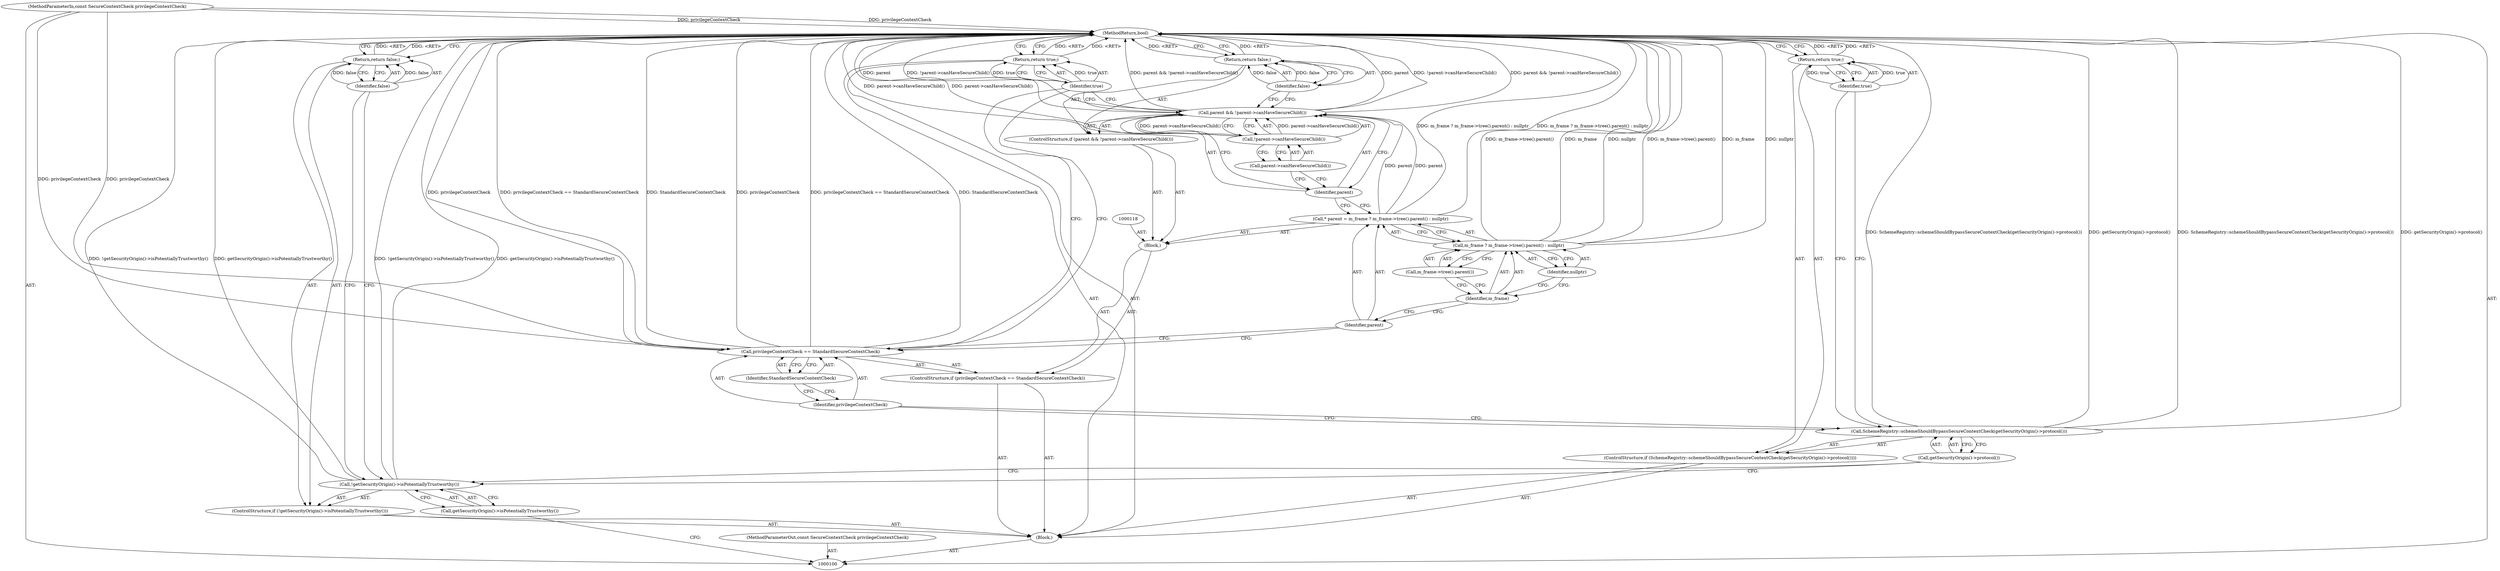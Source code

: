 digraph "1_Chrome_8353baf8d1504dbdd4ad7584ff2466de657521cd_0" {
"1000134" [label="(MethodReturn,bool)"];
"1000101" [label="(MethodParameterIn,const SecureContextCheck privilegeContextCheck)"];
"1000182" [label="(MethodParameterOut,const SecureContextCheck privilegeContextCheck)"];
"1000119" [label="(Call,* parent = m_frame ? m_frame->tree().parent() : nullptr)"];
"1000120" [label="(Identifier,parent)"];
"1000121" [label="(Call,m_frame ? m_frame->tree().parent() : nullptr)"];
"1000122" [label="(Identifier,m_frame)"];
"1000123" [label="(Call,m_frame->tree().parent())"];
"1000124" [label="(Identifier,nullptr)"];
"1000117" [label="(Block,)"];
"1000126" [label="(Call,parent && !parent->canHaveSecureChild())"];
"1000127" [label="(Identifier,parent)"];
"1000128" [label="(Call,!parent->canHaveSecureChild())"];
"1000129" [label="(Call,parent->canHaveSecureChild())"];
"1000125" [label="(ControlStructure,if (parent && !parent->canHaveSecureChild()))"];
"1000130" [label="(Return,return false;)"];
"1000131" [label="(Identifier,false)"];
"1000133" [label="(Identifier,true)"];
"1000132" [label="(Return,return true;)"];
"1000102" [label="(Block,)"];
"1000103" [label="(ControlStructure,if (!getSecurityOrigin()->isPotentiallyTrustworthy()))"];
"1000104" [label="(Call,!getSecurityOrigin()->isPotentiallyTrustworthy())"];
"1000105" [label="(Call,getSecurityOrigin()->isPotentiallyTrustworthy())"];
"1000107" [label="(Identifier,false)"];
"1000106" [label="(Return,return false;)"];
"1000108" [label="(ControlStructure,if (SchemeRegistry::schemeShouldBypassSecureContextCheck(getSecurityOrigin()->protocol())))"];
"1000110" [label="(Call,getSecurityOrigin()->protocol())"];
"1000109" [label="(Call,SchemeRegistry::schemeShouldBypassSecureContextCheck(getSecurityOrigin()->protocol()))"];
"1000112" [label="(Identifier,true)"];
"1000111" [label="(Return,return true;)"];
"1000116" [label="(Identifier,StandardSecureContextCheck)"];
"1000113" [label="(ControlStructure,if (privilegeContextCheck == StandardSecureContextCheck))"];
"1000114" [label="(Call,privilegeContextCheck == StandardSecureContextCheck)"];
"1000115" [label="(Identifier,privilegeContextCheck)"];
"1000134" -> "1000100"  [label="AST: "];
"1000134" -> "1000106"  [label="CFG: "];
"1000134" -> "1000111"  [label="CFG: "];
"1000134" -> "1000130"  [label="CFG: "];
"1000134" -> "1000132"  [label="CFG: "];
"1000111" -> "1000134"  [label="DDG: <RET>"];
"1000106" -> "1000134"  [label="DDG: <RET>"];
"1000126" -> "1000134"  [label="DDG: parent && !parent->canHaveSecureChild()"];
"1000126" -> "1000134"  [label="DDG: parent"];
"1000126" -> "1000134"  [label="DDG: !parent->canHaveSecureChild()"];
"1000104" -> "1000134"  [label="DDG: !getSecurityOrigin()->isPotentiallyTrustworthy()"];
"1000104" -> "1000134"  [label="DDG: getSecurityOrigin()->isPotentiallyTrustworthy()"];
"1000114" -> "1000134"  [label="DDG: privilegeContextCheck == StandardSecureContextCheck"];
"1000114" -> "1000134"  [label="DDG: StandardSecureContextCheck"];
"1000114" -> "1000134"  [label="DDG: privilegeContextCheck"];
"1000121" -> "1000134"  [label="DDG: m_frame->tree().parent()"];
"1000121" -> "1000134"  [label="DDG: m_frame"];
"1000121" -> "1000134"  [label="DDG: nullptr"];
"1000128" -> "1000134"  [label="DDG: parent->canHaveSecureChild()"];
"1000109" -> "1000134"  [label="DDG: SchemeRegistry::schemeShouldBypassSecureContextCheck(getSecurityOrigin()->protocol())"];
"1000109" -> "1000134"  [label="DDG: getSecurityOrigin()->protocol()"];
"1000119" -> "1000134"  [label="DDG: m_frame ? m_frame->tree().parent() : nullptr"];
"1000101" -> "1000134"  [label="DDG: privilegeContextCheck"];
"1000132" -> "1000134"  [label="DDG: <RET>"];
"1000130" -> "1000134"  [label="DDG: <RET>"];
"1000101" -> "1000100"  [label="AST: "];
"1000101" -> "1000134"  [label="DDG: privilegeContextCheck"];
"1000101" -> "1000114"  [label="DDG: privilegeContextCheck"];
"1000182" -> "1000100"  [label="AST: "];
"1000119" -> "1000117"  [label="AST: "];
"1000119" -> "1000121"  [label="CFG: "];
"1000120" -> "1000119"  [label="AST: "];
"1000121" -> "1000119"  [label="AST: "];
"1000127" -> "1000119"  [label="CFG: "];
"1000119" -> "1000134"  [label="DDG: m_frame ? m_frame->tree().parent() : nullptr"];
"1000119" -> "1000126"  [label="DDG: parent"];
"1000120" -> "1000119"  [label="AST: "];
"1000120" -> "1000114"  [label="CFG: "];
"1000122" -> "1000120"  [label="CFG: "];
"1000121" -> "1000119"  [label="AST: "];
"1000121" -> "1000123"  [label="CFG: "];
"1000121" -> "1000124"  [label="CFG: "];
"1000122" -> "1000121"  [label="AST: "];
"1000123" -> "1000121"  [label="AST: "];
"1000124" -> "1000121"  [label="AST: "];
"1000119" -> "1000121"  [label="CFG: "];
"1000121" -> "1000134"  [label="DDG: m_frame->tree().parent()"];
"1000121" -> "1000134"  [label="DDG: m_frame"];
"1000121" -> "1000134"  [label="DDG: nullptr"];
"1000122" -> "1000121"  [label="AST: "];
"1000122" -> "1000120"  [label="CFG: "];
"1000123" -> "1000122"  [label="CFG: "];
"1000124" -> "1000122"  [label="CFG: "];
"1000123" -> "1000121"  [label="AST: "];
"1000123" -> "1000122"  [label="CFG: "];
"1000121" -> "1000123"  [label="CFG: "];
"1000124" -> "1000121"  [label="AST: "];
"1000124" -> "1000122"  [label="CFG: "];
"1000121" -> "1000124"  [label="CFG: "];
"1000117" -> "1000113"  [label="AST: "];
"1000118" -> "1000117"  [label="AST: "];
"1000119" -> "1000117"  [label="AST: "];
"1000125" -> "1000117"  [label="AST: "];
"1000126" -> "1000125"  [label="AST: "];
"1000126" -> "1000127"  [label="CFG: "];
"1000126" -> "1000128"  [label="CFG: "];
"1000127" -> "1000126"  [label="AST: "];
"1000128" -> "1000126"  [label="AST: "];
"1000131" -> "1000126"  [label="CFG: "];
"1000133" -> "1000126"  [label="CFG: "];
"1000126" -> "1000134"  [label="DDG: parent && !parent->canHaveSecureChild()"];
"1000126" -> "1000134"  [label="DDG: parent"];
"1000126" -> "1000134"  [label="DDG: !parent->canHaveSecureChild()"];
"1000119" -> "1000126"  [label="DDG: parent"];
"1000128" -> "1000126"  [label="DDG: parent->canHaveSecureChild()"];
"1000127" -> "1000126"  [label="AST: "];
"1000127" -> "1000119"  [label="CFG: "];
"1000129" -> "1000127"  [label="CFG: "];
"1000126" -> "1000127"  [label="CFG: "];
"1000128" -> "1000126"  [label="AST: "];
"1000128" -> "1000129"  [label="CFG: "];
"1000129" -> "1000128"  [label="AST: "];
"1000126" -> "1000128"  [label="CFG: "];
"1000128" -> "1000134"  [label="DDG: parent->canHaveSecureChild()"];
"1000128" -> "1000126"  [label="DDG: parent->canHaveSecureChild()"];
"1000129" -> "1000128"  [label="AST: "];
"1000129" -> "1000127"  [label="CFG: "];
"1000128" -> "1000129"  [label="CFG: "];
"1000125" -> "1000117"  [label="AST: "];
"1000126" -> "1000125"  [label="AST: "];
"1000130" -> "1000125"  [label="AST: "];
"1000130" -> "1000125"  [label="AST: "];
"1000130" -> "1000131"  [label="CFG: "];
"1000131" -> "1000130"  [label="AST: "];
"1000134" -> "1000130"  [label="CFG: "];
"1000130" -> "1000134"  [label="DDG: <RET>"];
"1000131" -> "1000130"  [label="DDG: false"];
"1000131" -> "1000130"  [label="AST: "];
"1000131" -> "1000126"  [label="CFG: "];
"1000130" -> "1000131"  [label="CFG: "];
"1000131" -> "1000130"  [label="DDG: false"];
"1000133" -> "1000132"  [label="AST: "];
"1000133" -> "1000126"  [label="CFG: "];
"1000133" -> "1000114"  [label="CFG: "];
"1000132" -> "1000133"  [label="CFG: "];
"1000133" -> "1000132"  [label="DDG: true"];
"1000132" -> "1000102"  [label="AST: "];
"1000132" -> "1000133"  [label="CFG: "];
"1000133" -> "1000132"  [label="AST: "];
"1000134" -> "1000132"  [label="CFG: "];
"1000132" -> "1000134"  [label="DDG: <RET>"];
"1000133" -> "1000132"  [label="DDG: true"];
"1000102" -> "1000100"  [label="AST: "];
"1000103" -> "1000102"  [label="AST: "];
"1000108" -> "1000102"  [label="AST: "];
"1000113" -> "1000102"  [label="AST: "];
"1000132" -> "1000102"  [label="AST: "];
"1000103" -> "1000102"  [label="AST: "];
"1000104" -> "1000103"  [label="AST: "];
"1000106" -> "1000103"  [label="AST: "];
"1000104" -> "1000103"  [label="AST: "];
"1000104" -> "1000105"  [label="CFG: "];
"1000105" -> "1000104"  [label="AST: "];
"1000107" -> "1000104"  [label="CFG: "];
"1000110" -> "1000104"  [label="CFG: "];
"1000104" -> "1000134"  [label="DDG: !getSecurityOrigin()->isPotentiallyTrustworthy()"];
"1000104" -> "1000134"  [label="DDG: getSecurityOrigin()->isPotentiallyTrustworthy()"];
"1000105" -> "1000104"  [label="AST: "];
"1000105" -> "1000100"  [label="CFG: "];
"1000104" -> "1000105"  [label="CFG: "];
"1000107" -> "1000106"  [label="AST: "];
"1000107" -> "1000104"  [label="CFG: "];
"1000106" -> "1000107"  [label="CFG: "];
"1000107" -> "1000106"  [label="DDG: false"];
"1000106" -> "1000103"  [label="AST: "];
"1000106" -> "1000107"  [label="CFG: "];
"1000107" -> "1000106"  [label="AST: "];
"1000134" -> "1000106"  [label="CFG: "];
"1000106" -> "1000134"  [label="DDG: <RET>"];
"1000107" -> "1000106"  [label="DDG: false"];
"1000108" -> "1000102"  [label="AST: "];
"1000109" -> "1000108"  [label="AST: "];
"1000111" -> "1000108"  [label="AST: "];
"1000110" -> "1000109"  [label="AST: "];
"1000110" -> "1000104"  [label="CFG: "];
"1000109" -> "1000110"  [label="CFG: "];
"1000109" -> "1000108"  [label="AST: "];
"1000109" -> "1000110"  [label="CFG: "];
"1000110" -> "1000109"  [label="AST: "];
"1000112" -> "1000109"  [label="CFG: "];
"1000115" -> "1000109"  [label="CFG: "];
"1000109" -> "1000134"  [label="DDG: SchemeRegistry::schemeShouldBypassSecureContextCheck(getSecurityOrigin()->protocol())"];
"1000109" -> "1000134"  [label="DDG: getSecurityOrigin()->protocol()"];
"1000112" -> "1000111"  [label="AST: "];
"1000112" -> "1000109"  [label="CFG: "];
"1000111" -> "1000112"  [label="CFG: "];
"1000112" -> "1000111"  [label="DDG: true"];
"1000111" -> "1000108"  [label="AST: "];
"1000111" -> "1000112"  [label="CFG: "];
"1000112" -> "1000111"  [label="AST: "];
"1000134" -> "1000111"  [label="CFG: "];
"1000111" -> "1000134"  [label="DDG: <RET>"];
"1000112" -> "1000111"  [label="DDG: true"];
"1000116" -> "1000114"  [label="AST: "];
"1000116" -> "1000115"  [label="CFG: "];
"1000114" -> "1000116"  [label="CFG: "];
"1000113" -> "1000102"  [label="AST: "];
"1000114" -> "1000113"  [label="AST: "];
"1000117" -> "1000113"  [label="AST: "];
"1000114" -> "1000113"  [label="AST: "];
"1000114" -> "1000116"  [label="CFG: "];
"1000115" -> "1000114"  [label="AST: "];
"1000116" -> "1000114"  [label="AST: "];
"1000120" -> "1000114"  [label="CFG: "];
"1000133" -> "1000114"  [label="CFG: "];
"1000114" -> "1000134"  [label="DDG: privilegeContextCheck == StandardSecureContextCheck"];
"1000114" -> "1000134"  [label="DDG: StandardSecureContextCheck"];
"1000114" -> "1000134"  [label="DDG: privilegeContextCheck"];
"1000101" -> "1000114"  [label="DDG: privilegeContextCheck"];
"1000115" -> "1000114"  [label="AST: "];
"1000115" -> "1000109"  [label="CFG: "];
"1000116" -> "1000115"  [label="CFG: "];
}
